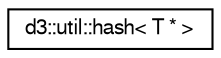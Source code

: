 digraph "Graphical Class Hierarchy"
{
  edge [fontname="FreeSans",fontsize="10",labelfontname="FreeSans",labelfontsize="10"];
  node [fontname="FreeSans",fontsize="10",shape=record];
  rankdir="LR";
  Node1 [label="d3::util::hash\< T * \>",height=0.2,width=0.4,color="black", fillcolor="white", style="filled",URL="$structd3_1_1util_1_1hash_3_01T_01_5_01_4.html"];
}
